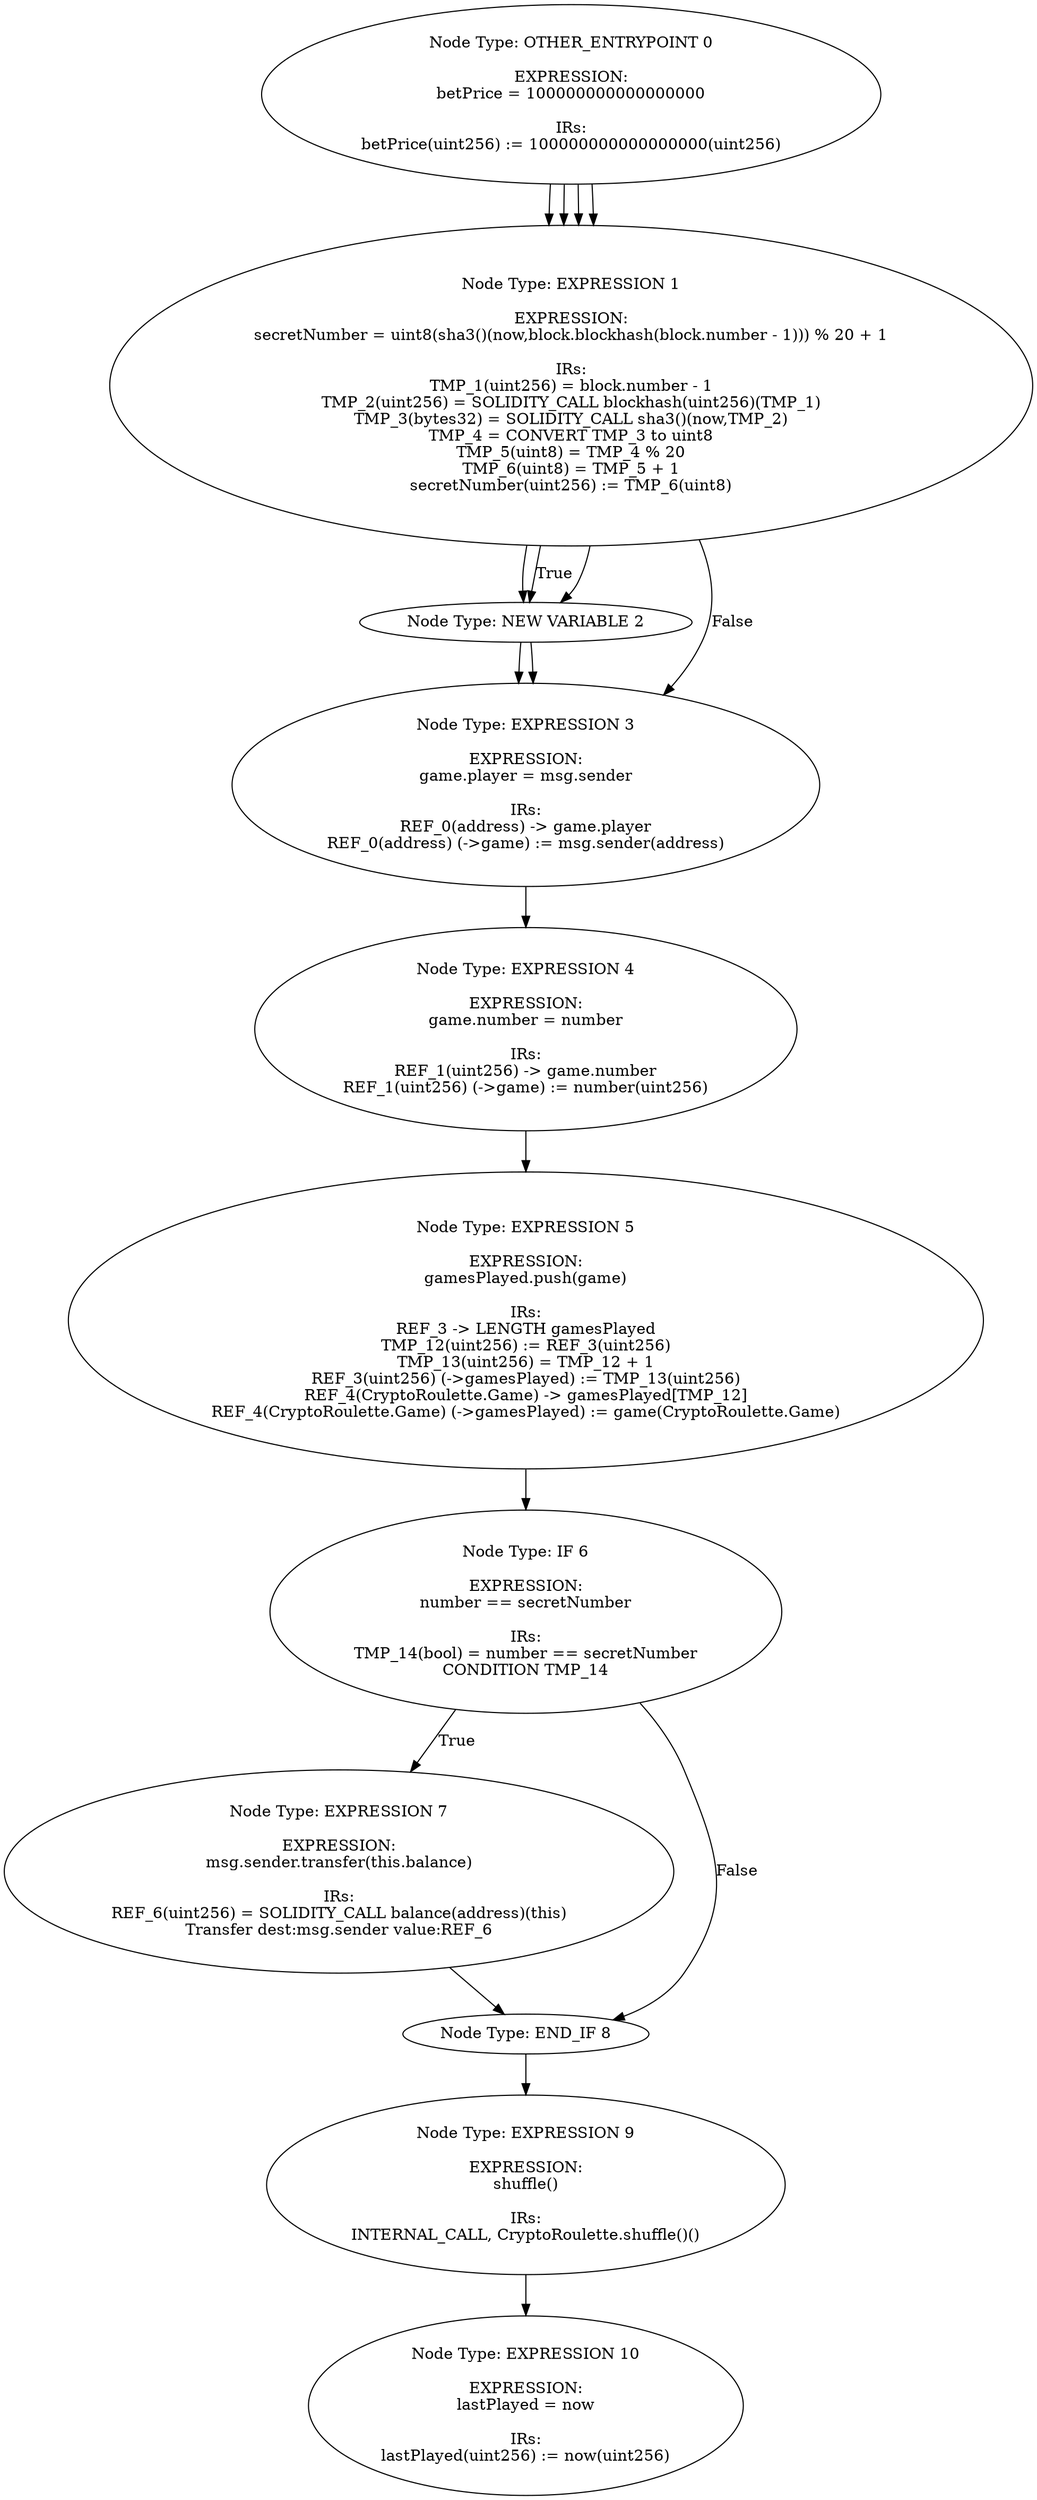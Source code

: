 digraph CFG {
0[label="Node Type: ENTRY_POINT 0
"];
0->1;
1[label="Node Type: EXPRESSION 1

EXPRESSION:
ownerAddr = msg.sender

IRs:
ownerAddr(address) := msg.sender(address)"];
1->2;
2[label="Node Type: EXPRESSION 2

EXPRESSION:
shuffle()

IRs:
INTERNAL_CALL, CryptoRoulette.shuffle()()"];
0[label="Node Type: ENTRY_POINT 0
"];
0[label="Node Type: ENTRY_POINT 0
"];
0->1;
1[label="Node Type: IF 1

EXPRESSION:
msg.sender == ownerAddr && now > lastPlayed + 86400

IRs:
TMP_17(bool) = msg.sender == ownerAddr
TMP_18(uint256) = lastPlayed + 86400
TMP_19(bool) = now > TMP_18
TMP_20(bool) = TMP_17 && TMP_19
CONDITION TMP_20"];
1->2[label="True"];
1->3[label="False"];
2[label="Node Type: EXPRESSION 2

EXPRESSION:
suicide(address)(msg.sender)

IRs:
TMP_21(None) = SOLIDITY_CALL suicide(address)(msg.sender)"];
2->3;
3[label="Node Type: END_IF 3
"];
0[label="Node Type: ENTRY_POINT 0
"];
0->1;
1[label="Node Type: EXPRESSION 1

EXPRESSION:
require(bool)(msg.value >= betPrice && number <= 10)

IRs:
TMP_7(bool) = msg.value >= betPrice
TMP_8(bool) = number <= 10
TMP_9(bool) = TMP_7 && TMP_8
TMP_10(None) = SOLIDITY_CALL require(bool)(TMP_9)"];
1->2;
2[label="Node Type: NEW VARIABLE 2
"];
2->3;
3[label="Node Type: EXPRESSION 3

EXPRESSION:
game.player = msg.sender

IRs:
REF_0(address) -> game.player
REF_0(address) (->game) := msg.sender(address)"];
3->4;
4[label="Node Type: EXPRESSION 4

EXPRESSION:
game.number = number

IRs:
REF_1(uint256) -> game.number
REF_1(uint256) (->game) := number(uint256)"];
4->5;
5[label="Node Type: EXPRESSION 5

EXPRESSION:
gamesPlayed.push(game)

IRs:
REF_3 -> LENGTH gamesPlayed
TMP_12(uint256) := REF_3(uint256)
TMP_13(uint256) = TMP_12 + 1
REF_3(uint256) (->gamesPlayed) := TMP_13(uint256)
REF_4(CryptoRoulette.Game) -> gamesPlayed[TMP_12]
REF_4(CryptoRoulette.Game) (->gamesPlayed) := game(CryptoRoulette.Game)"];
5->6;
6[label="Node Type: IF 6

EXPRESSION:
number == secretNumber

IRs:
TMP_14(bool) = number == secretNumber
CONDITION TMP_14"];
6->7[label="True"];
6->8[label="False"];
7[label="Node Type: EXPRESSION 7

EXPRESSION:
msg.sender.transfer(this.balance)

IRs:
REF_6(uint256) = SOLIDITY_CALL balance(address)(this)
Transfer dest:msg.sender value:REF_6"];
7->8;
8[label="Node Type: END_IF 8
"];
8->9;
9[label="Node Type: EXPRESSION 9

EXPRESSION:
shuffle()

IRs:
INTERNAL_CALL, CryptoRoulette.shuffle()()"];
9->10;
10[label="Node Type: EXPRESSION 10

EXPRESSION:
lastPlayed = now

IRs:
lastPlayed(uint256) := now(uint256)"];
0[label="Node Type: ENTRY_POINT 0
"];
0->1;
1[label="Node Type: EXPRESSION 1

EXPRESSION:
secretNumber = uint8(sha3()(now,block.blockhash(block.number - 1))) % 20 + 1

IRs:
TMP_1(uint256) = block.number - 1
TMP_2(uint256) = SOLIDITY_CALL blockhash(uint256)(TMP_1)
TMP_3(bytes32) = SOLIDITY_CALL sha3()(now,TMP_2)
TMP_4 = CONVERT TMP_3 to uint8
TMP_5(uint8) = TMP_4 % 20
TMP_6(uint8) = TMP_5 + 1
secretNumber(uint256) := TMP_6(uint8)"];
0[label="Node Type: OTHER_ENTRYPOINT 0

EXPRESSION:
betPrice = 100000000000000000

IRs:
betPrice(uint256) := 100000000000000000(uint256)"];
}
